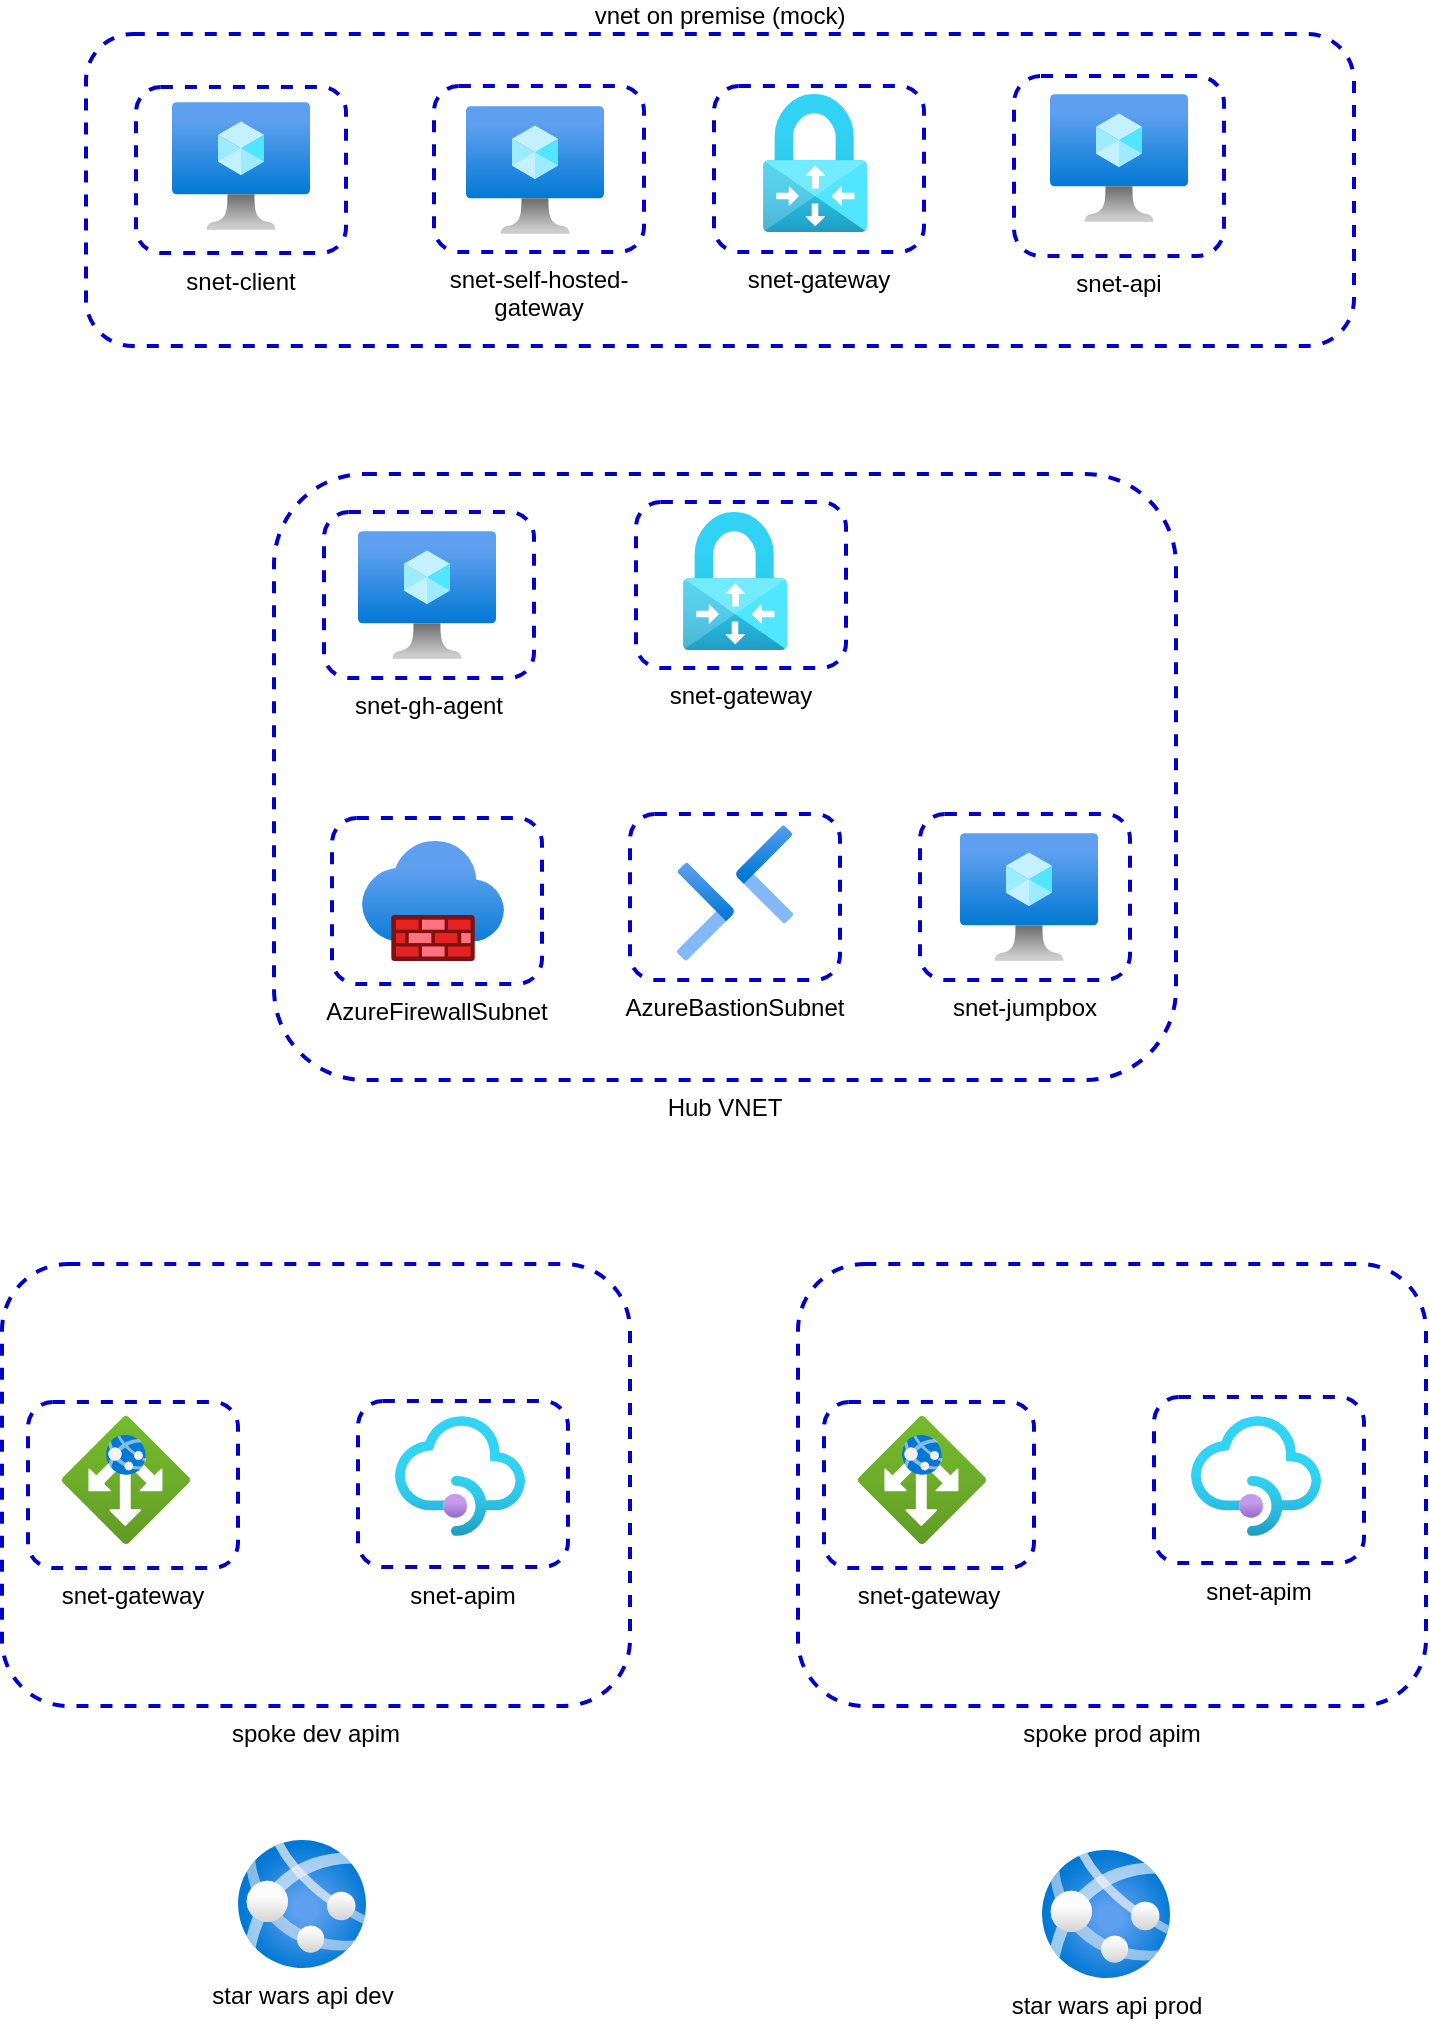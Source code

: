<mxfile>
    <diagram id="1Whf98dBidrxYN8-q4fA" name="Page-1">
        <mxGraphModel dx="1386" dy="1884" grid="0" gridSize="10" guides="1" tooltips="1" connect="1" arrows="1" fold="1" page="1" pageScale="1" pageWidth="850" pageHeight="1100" background="#ffffff" math="0" shadow="0">
            <root>
                <mxCell id="0"/>
                <mxCell id="1" parent="0"/>
                <mxCell id="2" value="" style="aspect=fixed;html=1;points=[];align=center;image;fontSize=12;image=img/lib/azure2/networking/Application_Gateways.svg;" vertex="1" parent="1">
                    <mxGeometry x="100" y="703" width="64" height="64" as="geometry"/>
                </mxCell>
                <mxCell id="4" value="" style="aspect=fixed;html=1;points=[];align=center;image;fontSize=12;image=img/lib/azure2/networking/Firewalls.svg;" vertex="1" parent="1">
                    <mxGeometry x="250" y="415.5" width="71" height="60" as="geometry"/>
                </mxCell>
                <mxCell id="5" value="" style="aspect=fixed;html=1;points=[];align=center;image;fontSize=12;image=img/lib/azure2/networking/Virtual_Network_Gateways.svg;" vertex="1" parent="1">
                    <mxGeometry x="410.5" y="251" width="52" height="69" as="geometry"/>
                </mxCell>
                <mxCell id="6" value="Hub VNET" style="rounded=1;whiteSpace=wrap;html=1;labelPosition=center;verticalLabelPosition=bottom;align=center;verticalAlign=top;dashed=1;fillColor=none;strokeColor=#0000CC;strokeWidth=2;fontColor=#000000;" vertex="1" parent="1">
                    <mxGeometry x="206" y="232" width="451" height="303" as="geometry"/>
                </mxCell>
                <mxCell id="7" value="AzureFirewallSubnet" style="rounded=1;whiteSpace=wrap;html=1;labelPosition=center;verticalLabelPosition=bottom;align=center;verticalAlign=top;dashed=1;fillColor=none;strokeColor=#0000CC;strokeWidth=2;fontColor=#000000;" vertex="1" parent="1">
                    <mxGeometry x="235" y="404" width="105" height="83" as="geometry"/>
                </mxCell>
                <mxCell id="8" value="snet-jumpbox" style="rounded=1;whiteSpace=wrap;html=1;labelPosition=center;verticalLabelPosition=bottom;align=center;verticalAlign=top;dashed=1;fillColor=none;strokeColor=#0000CC;strokeWidth=2;fontColor=#000000;" vertex="1" parent="1">
                    <mxGeometry x="529" y="402" width="105" height="83" as="geometry"/>
                </mxCell>
                <mxCell id="9" value="" style="aspect=fixed;html=1;points=[];align=center;image;fontSize=12;image=img/lib/azure2/compute/Virtual_Machine.svg;dashed=1;strokeColor=#0000CC;strokeWidth=2;fontColor=#000000;fillColor=none;" vertex="1" parent="1">
                    <mxGeometry x="549" y="411.5" width="69" height="64" as="geometry"/>
                </mxCell>
                <mxCell id="10" value="" style="aspect=fixed;html=1;points=[];align=center;image;fontSize=12;image=img/lib/azure2/networking/Bastions.svg;dashed=1;strokeColor=#0000CC;strokeWidth=2;fontColor=#000000;fillColor=none;" vertex="1" parent="1">
                    <mxGeometry x="407.5" y="407.5" width="58.0" height="68" as="geometry"/>
                </mxCell>
                <mxCell id="11" value="AzureBastionSubnet" style="rounded=1;whiteSpace=wrap;html=1;labelPosition=center;verticalLabelPosition=bottom;align=center;verticalAlign=top;dashed=1;fillColor=none;strokeColor=#0000CC;strokeWidth=2;fontColor=#000000;" vertex="1" parent="1">
                    <mxGeometry x="384" y="402" width="105" height="83" as="geometry"/>
                </mxCell>
                <mxCell id="12" value="snet-gateway" style="rounded=1;whiteSpace=wrap;html=1;labelPosition=center;verticalLabelPosition=bottom;align=center;verticalAlign=top;dashed=1;fillColor=none;strokeColor=#0000CC;strokeWidth=2;fontColor=#000000;" vertex="1" parent="1">
                    <mxGeometry x="387" y="246" width="105" height="83" as="geometry"/>
                </mxCell>
                <mxCell id="13" value="spoke dev apim" style="rounded=1;whiteSpace=wrap;html=1;labelPosition=center;verticalLabelPosition=bottom;align=center;verticalAlign=top;dashed=1;fillColor=none;strokeColor=#0000CC;strokeWidth=2;fontColor=#000000;" vertex="1" parent="1">
                    <mxGeometry x="70" y="627" width="314" height="221" as="geometry"/>
                </mxCell>
                <mxCell id="14" value="snet-gateway" style="rounded=1;whiteSpace=wrap;html=1;labelPosition=center;verticalLabelPosition=bottom;align=center;verticalAlign=top;dashed=1;fillColor=none;strokeColor=#0000CC;strokeWidth=2;fontColor=#000000;" vertex="1" parent="1">
                    <mxGeometry x="83" y="696" width="105" height="83" as="geometry"/>
                </mxCell>
                <mxCell id="15" value="snet-apim" style="rounded=1;whiteSpace=wrap;html=1;labelPosition=center;verticalLabelPosition=bottom;align=center;verticalAlign=top;dashed=1;fillColor=none;strokeColor=#0000CC;strokeWidth=2;fontColor=#000000;" vertex="1" parent="1">
                    <mxGeometry x="248" y="695.5" width="105" height="83" as="geometry"/>
                </mxCell>
                <mxCell id="16" value="" style="aspect=fixed;html=1;points=[];align=center;image;fontSize=12;image=img/lib/azure2/integration/API_Management_Services.svg;dashed=1;strokeColor=#0000CC;strokeWidth=2;fontColor=#000000;fillColor=none;" vertex="1" parent="1">
                    <mxGeometry x="266.5" y="703" width="65" height="60" as="geometry"/>
                </mxCell>
                <mxCell id="17" value="snet-gh-agent" style="rounded=1;whiteSpace=wrap;html=1;labelPosition=center;verticalLabelPosition=bottom;align=center;verticalAlign=top;dashed=1;fillColor=none;strokeColor=#0000CC;strokeWidth=2;fontColor=#000000;" vertex="1" parent="1">
                    <mxGeometry x="231" y="251" width="105" height="83" as="geometry"/>
                </mxCell>
                <mxCell id="18" value="" style="aspect=fixed;html=1;points=[];align=center;image;fontSize=12;image=img/lib/azure2/compute/Virtual_Machine.svg;dashed=1;strokeColor=#0000CC;strokeWidth=2;fontColor=#000000;fillColor=none;" vertex="1" parent="1">
                    <mxGeometry x="248" y="260.5" width="69" height="64" as="geometry"/>
                </mxCell>
                <mxCell id="19" value="" style="aspect=fixed;html=1;points=[];align=center;image;fontSize=12;image=img/lib/azure2/networking/Application_Gateways.svg;" vertex="1" parent="1">
                    <mxGeometry x="498" y="703" width="64" height="64" as="geometry"/>
                </mxCell>
                <mxCell id="20" value="spoke prod apim" style="rounded=1;whiteSpace=wrap;html=1;labelPosition=center;verticalLabelPosition=bottom;align=center;verticalAlign=top;dashed=1;fillColor=none;strokeColor=#0000CC;strokeWidth=2;fontColor=#000000;" vertex="1" parent="1">
                    <mxGeometry x="468" y="627" width="314" height="221" as="geometry"/>
                </mxCell>
                <mxCell id="21" value="snet-gateway" style="rounded=1;whiteSpace=wrap;html=1;labelPosition=center;verticalLabelPosition=bottom;align=center;verticalAlign=top;dashed=1;fillColor=none;strokeColor=#0000CC;strokeWidth=2;fontColor=#000000;" vertex="1" parent="1">
                    <mxGeometry x="481" y="696" width="105" height="83" as="geometry"/>
                </mxCell>
                <mxCell id="22" value="snet-apim" style="rounded=1;whiteSpace=wrap;html=1;labelPosition=center;verticalLabelPosition=bottom;align=center;verticalAlign=top;dashed=1;fillColor=none;strokeColor=#0000CC;strokeWidth=2;fontColor=#000000;" vertex="1" parent="1">
                    <mxGeometry x="646" y="693.5" width="105" height="83" as="geometry"/>
                </mxCell>
                <mxCell id="23" value="" style="aspect=fixed;html=1;points=[];align=center;image;fontSize=12;image=img/lib/azure2/integration/API_Management_Services.svg;dashed=1;strokeColor=#0000CC;strokeWidth=2;fontColor=#000000;fillColor=none;" vertex="1" parent="1">
                    <mxGeometry x="664.5" y="703" width="65" height="60" as="geometry"/>
                </mxCell>
                <mxCell id="27" value="star wars api dev" style="aspect=fixed;html=1;points=[];align=center;image;fontSize=12;image=img/lib/azure2/compute/App_Services.svg;dashed=1;strokeColor=#0000CC;strokeWidth=2;fontColor=#000000;fillColor=none;labelBackgroundColor=none;" vertex="1" parent="1">
                    <mxGeometry x="188" y="915" width="64" height="64" as="geometry"/>
                </mxCell>
                <mxCell id="28" value="star wars api prod" style="aspect=fixed;html=1;points=[];align=center;image;fontSize=12;image=img/lib/azure2/compute/App_Services.svg;dashed=1;strokeColor=#0000CC;strokeWidth=2;fontColor=#000000;fillColor=none;labelBackgroundColor=none;" vertex="1" parent="1">
                    <mxGeometry x="590" y="920" width="64" height="64" as="geometry"/>
                </mxCell>
                <mxCell id="30" value="" style="aspect=fixed;html=1;points=[];align=center;image;fontSize=12;image=img/lib/azure2/networking/Virtual_Network_Gateways.svg;" vertex="1" parent="1">
                    <mxGeometry x="450.5" y="42" width="52" height="69" as="geometry"/>
                </mxCell>
                <mxCell id="31" value="vnet on premise (mock)" style="rounded=1;whiteSpace=wrap;html=1;labelPosition=center;verticalLabelPosition=top;align=center;verticalAlign=bottom;dashed=1;fillColor=none;strokeColor=#0000CC;strokeWidth=2;fontColor=#000000;" vertex="1" parent="1">
                    <mxGeometry x="112" y="12" width="634" height="156" as="geometry"/>
                </mxCell>
                <mxCell id="33" value="snet-self-hosted-gateway" style="rounded=1;whiteSpace=wrap;html=1;labelPosition=center;verticalLabelPosition=bottom;align=center;verticalAlign=top;dashed=1;fillColor=none;strokeColor=#0000CC;strokeWidth=2;fontColor=#000000;" vertex="1" parent="1">
                    <mxGeometry x="286" y="38" width="105" height="83" as="geometry"/>
                </mxCell>
                <mxCell id="34" value="" style="aspect=fixed;html=1;points=[];align=center;image;fontSize=12;image=img/lib/azure2/compute/Virtual_Machine.svg;dashed=1;strokeColor=#0000CC;strokeWidth=2;fontColor=#000000;fillColor=none;" vertex="1" parent="1">
                    <mxGeometry x="594" y="42" width="69" height="64" as="geometry"/>
                </mxCell>
                <mxCell id="37" value="snet-gateway" style="rounded=1;whiteSpace=wrap;html=1;labelPosition=center;verticalLabelPosition=bottom;align=center;verticalAlign=top;dashed=1;fillColor=none;strokeColor=#0000CC;strokeWidth=2;fontColor=#000000;" vertex="1" parent="1">
                    <mxGeometry x="426" y="38" width="105" height="83" as="geometry"/>
                </mxCell>
                <mxCell id="40" value="snet-api" style="rounded=1;whiteSpace=wrap;html=1;labelPosition=center;verticalLabelPosition=bottom;align=center;verticalAlign=top;dashed=1;fillColor=none;strokeColor=#0000CC;strokeWidth=2;fontColor=#000000;" vertex="1" parent="1">
                    <mxGeometry x="576" y="33" width="105" height="90" as="geometry"/>
                </mxCell>
                <mxCell id="41" value="" style="aspect=fixed;html=1;points=[];align=center;image;fontSize=12;image=img/lib/azure2/compute/Virtual_Machine.svg;dashed=1;labelBackgroundColor=none;strokeColor=#0000CC;strokeWidth=2;fontColor=#000000;fillColor=none;" vertex="1" parent="1">
                    <mxGeometry x="302" y="48" width="69" height="64" as="geometry"/>
                </mxCell>
                <mxCell id="42" value="snet-client" style="rounded=1;whiteSpace=wrap;html=1;labelPosition=center;verticalLabelPosition=bottom;align=center;verticalAlign=top;dashed=1;fillColor=none;strokeColor=#0000CC;strokeWidth=2;fontColor=#000000;" vertex="1" parent="1">
                    <mxGeometry x="137" y="38.5" width="105" height="83" as="geometry"/>
                </mxCell>
                <mxCell id="43" value="" style="aspect=fixed;html=1;points=[];align=center;image;fontSize=12;image=img/lib/azure2/compute/Virtual_Machine.svg;dashed=1;labelBackgroundColor=none;strokeColor=#0000CC;strokeWidth=2;fontColor=#000000;fillColor=none;" vertex="1" parent="1">
                    <mxGeometry x="155" y="46" width="69" height="64" as="geometry"/>
                </mxCell>
            </root>
        </mxGraphModel>
    </diagram>
</mxfile>